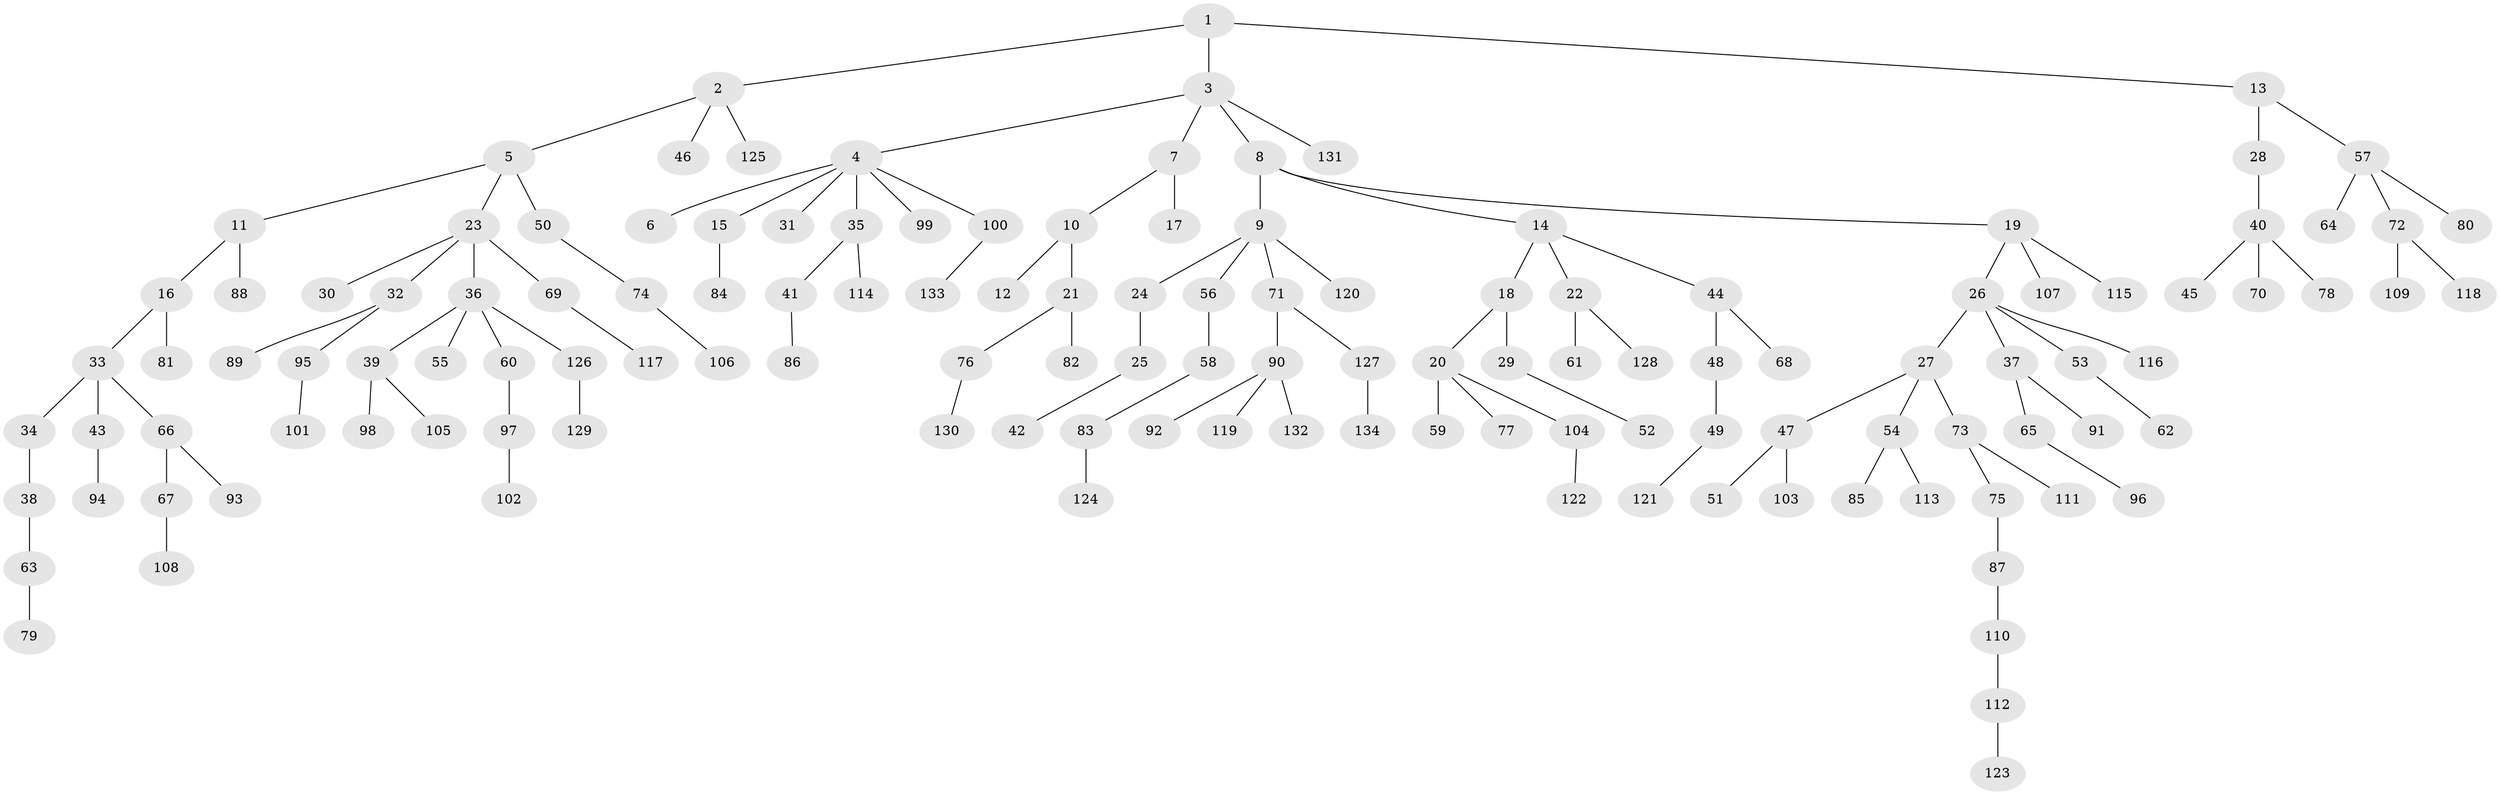 // coarse degree distribution, {3: 0.21428571428571427, 2: 0.23809523809523808, 4: 0.09523809523809523, 1: 0.4523809523809524}
// Generated by graph-tools (version 1.1) at 2025/51/03/04/25 22:51:30]
// undirected, 134 vertices, 133 edges
graph export_dot {
  node [color=gray90,style=filled];
  1;
  2;
  3;
  4;
  5;
  6;
  7;
  8;
  9;
  10;
  11;
  12;
  13;
  14;
  15;
  16;
  17;
  18;
  19;
  20;
  21;
  22;
  23;
  24;
  25;
  26;
  27;
  28;
  29;
  30;
  31;
  32;
  33;
  34;
  35;
  36;
  37;
  38;
  39;
  40;
  41;
  42;
  43;
  44;
  45;
  46;
  47;
  48;
  49;
  50;
  51;
  52;
  53;
  54;
  55;
  56;
  57;
  58;
  59;
  60;
  61;
  62;
  63;
  64;
  65;
  66;
  67;
  68;
  69;
  70;
  71;
  72;
  73;
  74;
  75;
  76;
  77;
  78;
  79;
  80;
  81;
  82;
  83;
  84;
  85;
  86;
  87;
  88;
  89;
  90;
  91;
  92;
  93;
  94;
  95;
  96;
  97;
  98;
  99;
  100;
  101;
  102;
  103;
  104;
  105;
  106;
  107;
  108;
  109;
  110;
  111;
  112;
  113;
  114;
  115;
  116;
  117;
  118;
  119;
  120;
  121;
  122;
  123;
  124;
  125;
  126;
  127;
  128;
  129;
  130;
  131;
  132;
  133;
  134;
  1 -- 2;
  1 -- 3;
  1 -- 13;
  2 -- 5;
  2 -- 46;
  2 -- 125;
  3 -- 4;
  3 -- 7;
  3 -- 8;
  3 -- 131;
  4 -- 6;
  4 -- 15;
  4 -- 31;
  4 -- 35;
  4 -- 99;
  4 -- 100;
  5 -- 11;
  5 -- 23;
  5 -- 50;
  7 -- 10;
  7 -- 17;
  8 -- 9;
  8 -- 14;
  8 -- 19;
  9 -- 24;
  9 -- 56;
  9 -- 71;
  9 -- 120;
  10 -- 12;
  10 -- 21;
  11 -- 16;
  11 -- 88;
  13 -- 28;
  13 -- 57;
  14 -- 18;
  14 -- 22;
  14 -- 44;
  15 -- 84;
  16 -- 33;
  16 -- 81;
  18 -- 20;
  18 -- 29;
  19 -- 26;
  19 -- 107;
  19 -- 115;
  20 -- 59;
  20 -- 77;
  20 -- 104;
  21 -- 76;
  21 -- 82;
  22 -- 61;
  22 -- 128;
  23 -- 30;
  23 -- 32;
  23 -- 36;
  23 -- 69;
  24 -- 25;
  25 -- 42;
  26 -- 27;
  26 -- 37;
  26 -- 53;
  26 -- 116;
  27 -- 47;
  27 -- 54;
  27 -- 73;
  28 -- 40;
  29 -- 52;
  32 -- 89;
  32 -- 95;
  33 -- 34;
  33 -- 43;
  33 -- 66;
  34 -- 38;
  35 -- 41;
  35 -- 114;
  36 -- 39;
  36 -- 55;
  36 -- 60;
  36 -- 126;
  37 -- 65;
  37 -- 91;
  38 -- 63;
  39 -- 98;
  39 -- 105;
  40 -- 45;
  40 -- 70;
  40 -- 78;
  41 -- 86;
  43 -- 94;
  44 -- 48;
  44 -- 68;
  47 -- 51;
  47 -- 103;
  48 -- 49;
  49 -- 121;
  50 -- 74;
  53 -- 62;
  54 -- 85;
  54 -- 113;
  56 -- 58;
  57 -- 64;
  57 -- 72;
  57 -- 80;
  58 -- 83;
  60 -- 97;
  63 -- 79;
  65 -- 96;
  66 -- 67;
  66 -- 93;
  67 -- 108;
  69 -- 117;
  71 -- 90;
  71 -- 127;
  72 -- 109;
  72 -- 118;
  73 -- 75;
  73 -- 111;
  74 -- 106;
  75 -- 87;
  76 -- 130;
  83 -- 124;
  87 -- 110;
  90 -- 92;
  90 -- 119;
  90 -- 132;
  95 -- 101;
  97 -- 102;
  100 -- 133;
  104 -- 122;
  110 -- 112;
  112 -- 123;
  126 -- 129;
  127 -- 134;
}

